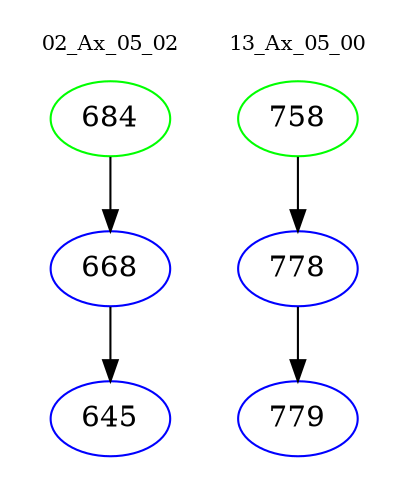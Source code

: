 digraph{
subgraph cluster_0 {
color = white
label = "02_Ax_05_02";
fontsize=10;
T0_684 [label="684", color="green"]
T0_684 -> T0_668 [color="black"]
T0_668 [label="668", color="blue"]
T0_668 -> T0_645 [color="black"]
T0_645 [label="645", color="blue"]
}
subgraph cluster_1 {
color = white
label = "13_Ax_05_00";
fontsize=10;
T1_758 [label="758", color="green"]
T1_758 -> T1_778 [color="black"]
T1_778 [label="778", color="blue"]
T1_778 -> T1_779 [color="black"]
T1_779 [label="779", color="blue"]
}
}
